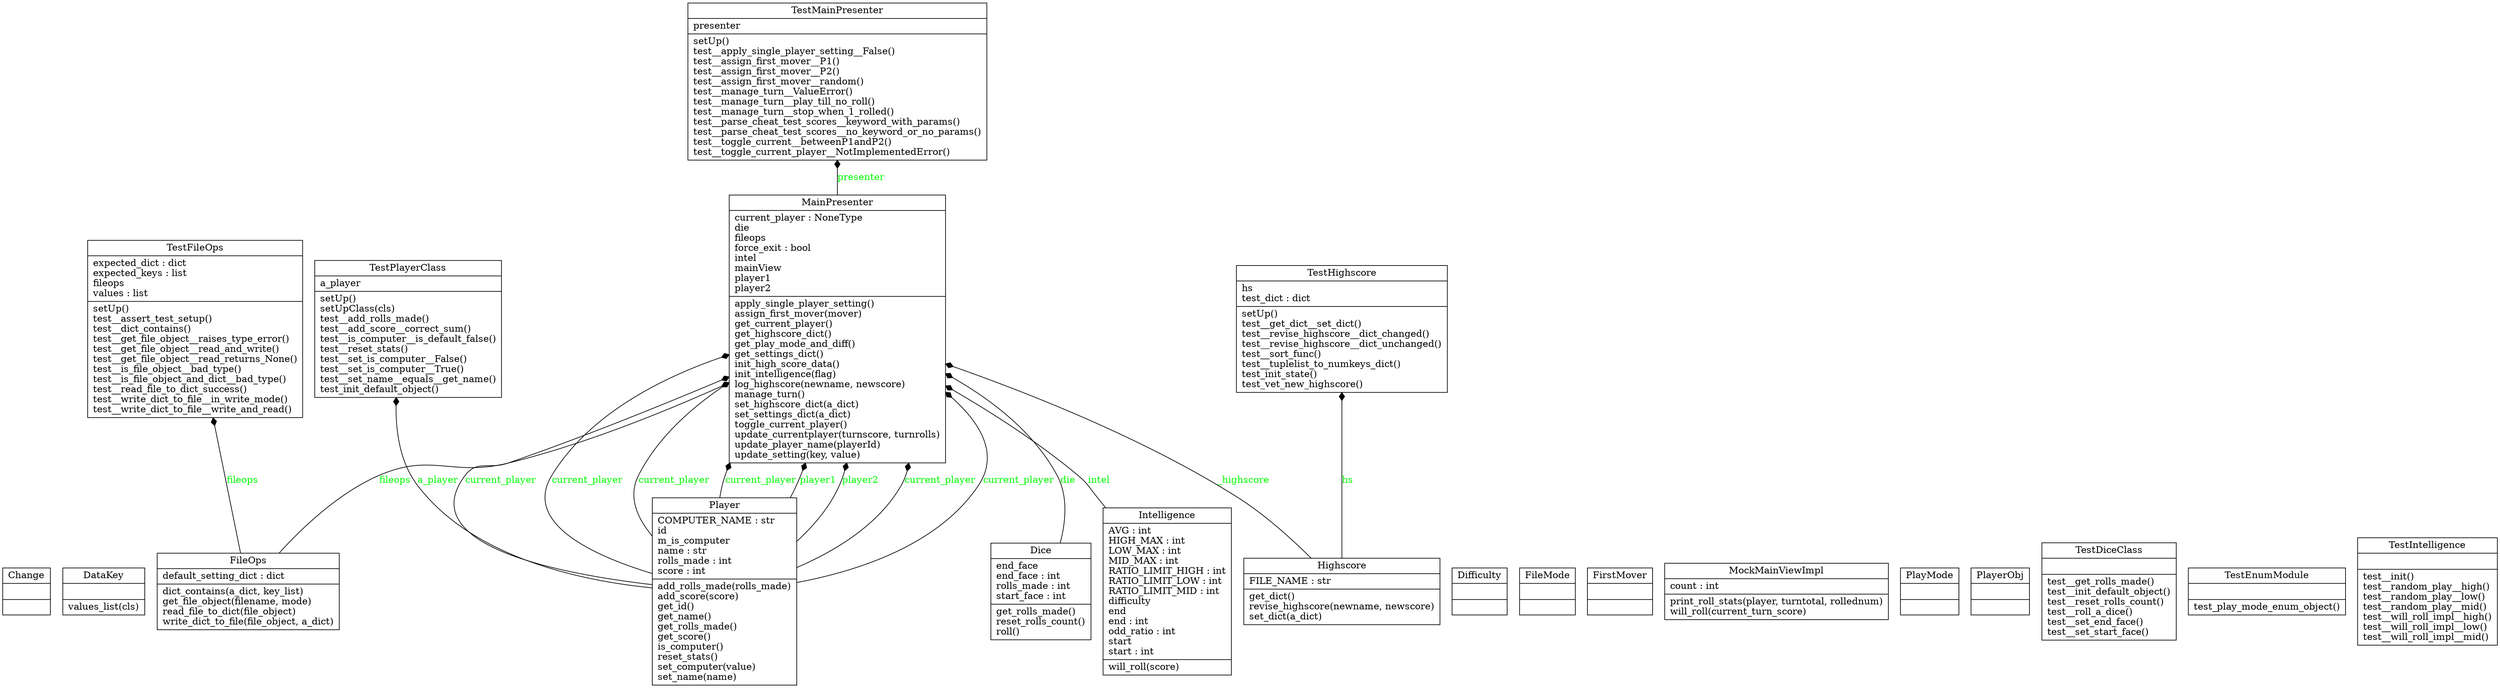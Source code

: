 digraph "classes" {
charset="utf-8"
rankdir=BT
"0" [label="{Change|\l|}", shape="record"];
"1" [label="{DataKey|\l|values_list(cls)\l}", shape="record"];
"2" [label="{Dice|end_face\lend_face : int\lrolls_made : int\lstart_face : int\l|get_rolls_made()\lreset_rolls_count()\lroll()\l}", shape="record"];
"3" [label="{Difficulty|\l|}", shape="record"];
"4" [label="{FileMode|\l|}", shape="record"];
"5" [label="{FileOps|default_setting_dict : dict\l|dict_contains(a_dict, key_list)\lget_file_object(filename, mode)\lread_file_to_dict(file_object)\lwrite_dict_to_file(file_object, a_dict)\l}", shape="record"];
"6" [label="{FirstMover|\l|}", shape="record"];
"7" [label="{Highscore|FILE_NAME : str\l|get_dict()\lrevise_highscore(newname, newscore)\lset_dict(a_dict)\l}", shape="record"];
"8" [label="{Intelligence|AVG : int\lHIGH_MAX : int\lLOW_MAX : int\lMID_MAX : int\lRATIO_LIMIT_HIGH : int\lRATIO_LIMIT_LOW : int\lRATIO_LIMIT_MID : int\ldifficulty\lend\lend : int\lodd_ratio : int\lstart\lstart : int\l|will_roll(score)\l}", shape="record"];
"9" [label="{MainPresenter|current_player : NoneType\ldie\lfileops\lforce_exit : bool\lintel\lmainView\lplayer1\lplayer2\l|apply_single_player_setting()\lassign_first_mover(mover)\lget_current_player()\lget_highscore_dict()\lget_play_mode_and_diff()\lget_settings_dict()\linit_high_score_data()\linit_intelligence(flag)\llog_highscore(newname, newscore)\lmanage_turn()\lset_highscore_dict(a_dict)\lset_settings_dict(a_dict)\ltoggle_current_player()\lupdate_currentplayer(turnscore, turnrolls)\lupdate_player_name(playerId)\lupdate_setting(key, value)\l}", shape="record"];
"10" [label="{MockMainViewImpl|count : int\l|print_roll_stats(player, turntotal, rollednum)\lwill_roll(current_turn_score)\l}", shape="record"];
"11" [label="{PlayMode|\l|}", shape="record"];
"12" [label="{Player|COMPUTER_NAME : str\lid\lm_is_computer\lname : str\lrolls_made : int\lscore : int\l|add_rolls_made(rolls_made)\ladd_score(score)\lget_id()\lget_name()\lget_rolls_made()\lget_score()\lis_computer()\lreset_stats()\lset_computer(value)\lset_name(name)\l}", shape="record"];
"13" [label="{PlayerObj|\l|}", shape="record"];
"14" [label="{TestDiceClass|\l|test__get_rolls_made()\ltest__init_default_object()\ltest__reset_rolls_count()\ltest__roll_a_dice()\ltest__set_end_face()\ltest__set_start_face()\l}", shape="record"];
"15" [label="{TestEnumModule|\l|test_play_mode_enum_object()\l}", shape="record"];
"16" [label="{TestFileOps|expected_dict : dict\lexpected_keys : list\lfileops\lvalues : list\l|setUp()\ltest__assert_test_setup()\ltest__dict_contains()\ltest__get_file_object__raises_type_error()\ltest__get_file_object__read_and_write()\ltest__get_file_object__read_returns_None()\ltest__is_file_object__bad_type()\ltest__is_file_object_and_dict__bad_type()\ltest__read_file_to_dict_success()\ltest__write_dict_to_file__in_write_mode()\ltest__write_dict_to_file__write_and_read()\l}", shape="record"];
"17" [label="{TestHighscore|hs\ltest_dict : dict\l|setUp()\ltest__get_dict__set_dict()\ltest__revise_highscore__dict_changed()\ltest__revise_highscore__dict_unchanged()\ltest__sort_func()\ltest__tuplelist_to_numkeys_dict()\ltest_init_state()\ltest_vet_new_highscore()\l}", shape="record"];
"18" [label="{TestIntelligence|\l|test__init()\ltest__random_play__high()\ltest__random_play__low()\ltest__random_play__mid()\ltest__will_roll_impl__high()\ltest__will_roll_impl__low()\ltest__will_roll_impl__mid()\l}", shape="record"];
"19" [label="{TestMainPresenter|presenter\l|setUp()\ltest__apply_single_player_setting__False()\ltest__assign_first_mover__P1()\ltest__assign_first_mover__P2()\ltest__assign_first_mover__random()\ltest__manage_turn__ValueError()\ltest__manage_turn__play_till_no_roll()\ltest__manage_turn__stop_when_1_rolled()\ltest__parse_cheat_test_scores__keyword_with_params()\ltest__parse_cheat_test_scores__no_keyword_or_no_params()\ltest__toggle_current__betweenP1andP2()\ltest__toggle_current_player__NotImplementedError()\l}", shape="record"];
"20" [label="{TestPlayerClass|a_player\l|setUp()\lsetUpClass(cls)\ltest__add_rolls_made()\ltest__add_score__correct_sum()\ltest__is_computer__is_default_false()\ltest__reset_stats()\ltest__set_is_computer__False()\ltest__set_is_computer__True()\ltest__set_name__equals__get_name()\ltest_init_default_object()\l}", shape="record"];
"2" -> "9" [arrowhead="diamond", arrowtail="none", fontcolor="green", label="die", style="solid"];
"5" -> "9" [arrowhead="diamond", arrowtail="none", fontcolor="green", label="fileops", style="solid"];
"5" -> "16" [arrowhead="diamond", arrowtail="none", fontcolor="green", label="fileops", style="solid"];
"7" -> "9" [arrowhead="diamond", arrowtail="none", fontcolor="green", label="_highscore", style="solid"];
"7" -> "17" [arrowhead="diamond", arrowtail="none", fontcolor="green", label="hs", style="solid"];
"8" -> "9" [arrowhead="diamond", arrowtail="none", fontcolor="green", label="intel", style="solid"];
"9" -> "19" [arrowhead="diamond", arrowtail="none", fontcolor="green", label="presenter", style="solid"];
"12" -> "9" [arrowhead="diamond", arrowtail="none", fontcolor="green", label="current_player", style="solid"];
"12" -> "9" [arrowhead="diamond", arrowtail="none", fontcolor="green", label="current_player", style="solid"];
"12" -> "9" [arrowhead="diamond", arrowtail="none", fontcolor="green", label="current_player", style="solid"];
"12" -> "9" [arrowhead="diamond", arrowtail="none", fontcolor="green", label="current_player", style="solid"];
"12" -> "9" [arrowhead="diamond", arrowtail="none", fontcolor="green", label="current_player", style="solid"];
"12" -> "9" [arrowhead="diamond", arrowtail="none", fontcolor="green", label="current_player", style="solid"];
"12" -> "9" [arrowhead="diamond", arrowtail="none", fontcolor="green", label="player1", style="solid"];
"12" -> "9" [arrowhead="diamond", arrowtail="none", fontcolor="green", label="player2", style="solid"];
"12" -> "20" [arrowhead="diamond", arrowtail="none", fontcolor="green", label="a_player", style="solid"];
}
